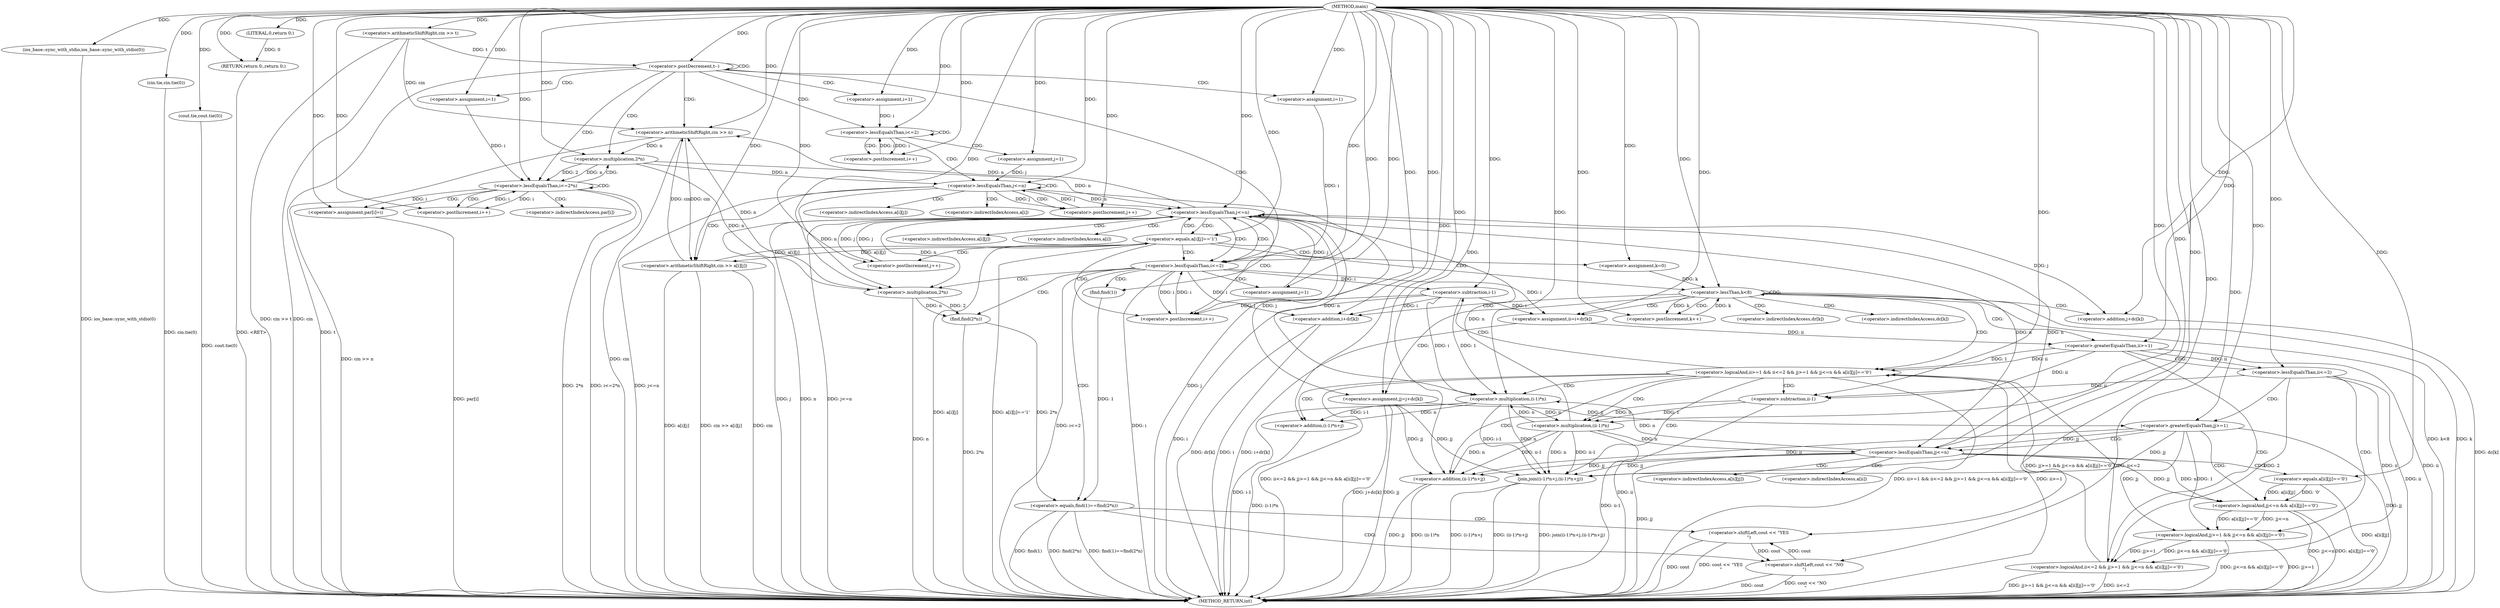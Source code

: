 digraph "main" {  
"1000134" [label = "(METHOD,main)" ]
"1000315" [label = "(METHOD_RETURN,int)" ]
"1000136" [label = "(ios_base::sync_with_stdio,ios_base::sync_with_stdio(0))" ]
"1000138" [label = "(cin.tie,cin.tie(0))" ]
"1000140" [label = "(cout.tie,cout.tie(0))" ]
"1000144" [label = "(<operator>.arithmeticShiftRight,cin >> t)" ]
"1000313" [label = "(RETURN,return 0;,return 0;)" ]
"1000148" [label = "(<operator>.postDecrement,t--)" ]
"1000314" [label = "(LITERAL,0,return 0;)" ]
"1000151" [label = "(<operator>.arithmeticShiftRight,cin >> n)" ]
"1000156" [label = "(<operator>.assignment,i=1)" ]
"1000159" [label = "(<operator>.lessEqualsThan,i<=2*n)" ]
"1000164" [label = "(<operator>.postIncrement,i++)" ]
"1000166" [label = "(<operator>.assignment,par[i]=i)" ]
"1000173" [label = "(<operator>.assignment,i=1)" ]
"1000176" [label = "(<operator>.lessEqualsThan,i<=2)" ]
"1000179" [label = "(<operator>.postIncrement,i++)" ]
"1000202" [label = "(<operator>.assignment,i=1)" ]
"1000205" [label = "(<operator>.lessEqualsThan,i<=2)" ]
"1000208" [label = "(<operator>.postIncrement,i++)" ]
"1000299" [label = "(<operator>.equals,find(1)==find(2*n))" ]
"1000306" [label = "(<operator>.shiftLeft,cout << \"YES\n\")" ]
"1000310" [label = "(<operator>.shiftLeft,cout << \"NO\n\")" ]
"1000161" [label = "(<operator>.multiplication,2*n)" ]
"1000184" [label = "(<operator>.assignment,j=1)" ]
"1000187" [label = "(<operator>.lessEqualsThan,j<=n)" ]
"1000190" [label = "(<operator>.postIncrement,j++)" ]
"1000213" [label = "(<operator>.assignment,j=1)" ]
"1000216" [label = "(<operator>.lessEqualsThan,j<=n)" ]
"1000219" [label = "(<operator>.postIncrement,j++)" ]
"1000300" [label = "(find,find(1))" ]
"1000302" [label = "(find,find(2*n))" ]
"1000193" [label = "(<operator>.arithmeticShiftRight,cin >> a[i][j])" ]
"1000303" [label = "(<operator>.multiplication,2*n)" ]
"1000223" [label = "(<operator>.equals,a[i][j]=='1')" ]
"1000233" [label = "(<operator>.assignment,k=0)" ]
"1000236" [label = "(<operator>.lessThan,k<8)" ]
"1000239" [label = "(<operator>.postIncrement,k++)" ]
"1000243" [label = "(<operator>.assignment,ii=i+dr[k])" ]
"1000251" [label = "(<operator>.assignment,jj=j+dc[k])" ]
"1000259" [label = "(<operator>.logicalAnd,ii>=1 && ii<=2 && jj>=1 && jj<=n && a[ii][jj]=='0')" ]
"1000245" [label = "(<operator>.addition,i+dr[k])" ]
"1000253" [label = "(<operator>.addition,j+dc[k])" ]
"1000283" [label = "(join,join((i-1)*n+j,(ii-1)*n+jj))" ]
"1000260" [label = "(<operator>.greaterEqualsThan,ii>=1)" ]
"1000263" [label = "(<operator>.logicalAnd,ii<=2 && jj>=1 && jj<=n && a[ii][jj]=='0')" ]
"1000264" [label = "(<operator>.lessEqualsThan,ii<=2)" ]
"1000267" [label = "(<operator>.logicalAnd,jj>=1 && jj<=n && a[ii][jj]=='0')" ]
"1000284" [label = "(<operator>.addition,(i-1)*n+j)" ]
"1000291" [label = "(<operator>.addition,(ii-1)*n+jj)" ]
"1000268" [label = "(<operator>.greaterEqualsThan,jj>=1)" ]
"1000271" [label = "(<operator>.logicalAnd,jj<=n && a[ii][jj]=='0')" ]
"1000285" [label = "(<operator>.multiplication,(i-1)*n)" ]
"1000292" [label = "(<operator>.multiplication,(ii-1)*n)" ]
"1000272" [label = "(<operator>.lessEqualsThan,jj<=n)" ]
"1000275" [label = "(<operator>.equals,a[ii][jj]=='0')" ]
"1000286" [label = "(<operator>.subtraction,i-1)" ]
"1000293" [label = "(<operator>.subtraction,ii-1)" ]
"1000167" [label = "(<operator>.indirectIndexAccess,par[i])" ]
"1000195" [label = "(<operator>.indirectIndexAccess,a[i][j])" ]
"1000196" [label = "(<operator>.indirectIndexAccess,a[i])" ]
"1000224" [label = "(<operator>.indirectIndexAccess,a[i][j])" ]
"1000225" [label = "(<operator>.indirectIndexAccess,a[i])" ]
"1000247" [label = "(<operator>.indirectIndexAccess,dr[k])" ]
"1000255" [label = "(<operator>.indirectIndexAccess,dc[k])" ]
"1000276" [label = "(<operator>.indirectIndexAccess,a[ii][jj])" ]
"1000277" [label = "(<operator>.indirectIndexAccess,a[ii])" ]
  "1000313" -> "1000315"  [ label = "DDG: <RET>"] 
  "1000136" -> "1000315"  [ label = "DDG: ios_base::sync_with_stdio(0)"] 
  "1000138" -> "1000315"  [ label = "DDG: cin.tie(0)"] 
  "1000140" -> "1000315"  [ label = "DDG: cout.tie(0)"] 
  "1000144" -> "1000315"  [ label = "DDG: cin"] 
  "1000144" -> "1000315"  [ label = "DDG: cin >> t"] 
  "1000148" -> "1000315"  [ label = "DDG: t"] 
  "1000151" -> "1000315"  [ label = "DDG: cin"] 
  "1000151" -> "1000315"  [ label = "DDG: cin >> n"] 
  "1000159" -> "1000315"  [ label = "DDG: 2*n"] 
  "1000159" -> "1000315"  [ label = "DDG: i<=2*n"] 
  "1000205" -> "1000315"  [ label = "DDG: i"] 
  "1000205" -> "1000315"  [ label = "DDG: i<=2"] 
  "1000299" -> "1000315"  [ label = "DDG: find(1)"] 
  "1000303" -> "1000315"  [ label = "DDG: n"] 
  "1000302" -> "1000315"  [ label = "DDG: 2*n"] 
  "1000299" -> "1000315"  [ label = "DDG: find(2*n)"] 
  "1000299" -> "1000315"  [ label = "DDG: find(1)==find(2*n)"] 
  "1000310" -> "1000315"  [ label = "DDG: cout"] 
  "1000310" -> "1000315"  [ label = "DDG: cout << \"NO\n\""] 
  "1000306" -> "1000315"  [ label = "DDG: cout"] 
  "1000306" -> "1000315"  [ label = "DDG: cout << \"YES\n\""] 
  "1000216" -> "1000315"  [ label = "DDG: j"] 
  "1000216" -> "1000315"  [ label = "DDG: n"] 
  "1000216" -> "1000315"  [ label = "DDG: j<=n"] 
  "1000223" -> "1000315"  [ label = "DDG: a[i][j]"] 
  "1000223" -> "1000315"  [ label = "DDG: a[i][j]=='1'"] 
  "1000236" -> "1000315"  [ label = "DDG: k"] 
  "1000236" -> "1000315"  [ label = "DDG: k<8"] 
  "1000245" -> "1000315"  [ label = "DDG: i"] 
  "1000245" -> "1000315"  [ label = "DDG: dr[k]"] 
  "1000243" -> "1000315"  [ label = "DDG: i+dr[k]"] 
  "1000251" -> "1000315"  [ label = "DDG: jj"] 
  "1000253" -> "1000315"  [ label = "DDG: dc[k]"] 
  "1000251" -> "1000315"  [ label = "DDG: j+dc[k]"] 
  "1000260" -> "1000315"  [ label = "DDG: ii"] 
  "1000259" -> "1000315"  [ label = "DDG: ii>=1"] 
  "1000264" -> "1000315"  [ label = "DDG: ii"] 
  "1000263" -> "1000315"  [ label = "DDG: ii<=2"] 
  "1000268" -> "1000315"  [ label = "DDG: jj"] 
  "1000267" -> "1000315"  [ label = "DDG: jj>=1"] 
  "1000272" -> "1000315"  [ label = "DDG: jj"] 
  "1000271" -> "1000315"  [ label = "DDG: jj<=n"] 
  "1000275" -> "1000315"  [ label = "DDG: a[ii][jj]"] 
  "1000271" -> "1000315"  [ label = "DDG: a[ii][jj]=='0'"] 
  "1000267" -> "1000315"  [ label = "DDG: jj<=n && a[ii][jj]=='0'"] 
  "1000263" -> "1000315"  [ label = "DDG: jj>=1 && jj<=n && a[ii][jj]=='0'"] 
  "1000259" -> "1000315"  [ label = "DDG: ii<=2 && jj>=1 && jj<=n && a[ii][jj]=='0'"] 
  "1000259" -> "1000315"  [ label = "DDG: ii>=1 && ii<=2 && jj>=1 && jj<=n && a[ii][jj]=='0'"] 
  "1000286" -> "1000315"  [ label = "DDG: i"] 
  "1000285" -> "1000315"  [ label = "DDG: i-1"] 
  "1000284" -> "1000315"  [ label = "DDG: (i-1)*n"] 
  "1000283" -> "1000315"  [ label = "DDG: (i-1)*n+j"] 
  "1000293" -> "1000315"  [ label = "DDG: ii"] 
  "1000292" -> "1000315"  [ label = "DDG: ii-1"] 
  "1000291" -> "1000315"  [ label = "DDG: (ii-1)*n"] 
  "1000291" -> "1000315"  [ label = "DDG: jj"] 
  "1000283" -> "1000315"  [ label = "DDG: (ii-1)*n+jj"] 
  "1000283" -> "1000315"  [ label = "DDG: join((i-1)*n+j,(ii-1)*n+jj)"] 
  "1000187" -> "1000315"  [ label = "DDG: j"] 
  "1000187" -> "1000315"  [ label = "DDG: j<=n"] 
  "1000193" -> "1000315"  [ label = "DDG: cin"] 
  "1000193" -> "1000315"  [ label = "DDG: a[i][j]"] 
  "1000193" -> "1000315"  [ label = "DDG: cin >> a[i][j]"] 
  "1000166" -> "1000315"  [ label = "DDG: par[i]"] 
  "1000314" -> "1000313"  [ label = "DDG: 0"] 
  "1000134" -> "1000313"  [ label = "DDG: "] 
  "1000134" -> "1000136"  [ label = "DDG: "] 
  "1000134" -> "1000138"  [ label = "DDG: "] 
  "1000134" -> "1000140"  [ label = "DDG: "] 
  "1000134" -> "1000144"  [ label = "DDG: "] 
  "1000134" -> "1000314"  [ label = "DDG: "] 
  "1000144" -> "1000148"  [ label = "DDG: t"] 
  "1000134" -> "1000148"  [ label = "DDG: "] 
  "1000144" -> "1000151"  [ label = "DDG: cin"] 
  "1000193" -> "1000151"  [ label = "DDG: cin"] 
  "1000134" -> "1000151"  [ label = "DDG: "] 
  "1000303" -> "1000151"  [ label = "DDG: n"] 
  "1000216" -> "1000151"  [ label = "DDG: n"] 
  "1000134" -> "1000156"  [ label = "DDG: "] 
  "1000159" -> "1000166"  [ label = "DDG: i"] 
  "1000134" -> "1000166"  [ label = "DDG: "] 
  "1000134" -> "1000173"  [ label = "DDG: "] 
  "1000134" -> "1000202"  [ label = "DDG: "] 
  "1000156" -> "1000159"  [ label = "DDG: i"] 
  "1000164" -> "1000159"  [ label = "DDG: i"] 
  "1000134" -> "1000159"  [ label = "DDG: "] 
  "1000161" -> "1000159"  [ label = "DDG: n"] 
  "1000161" -> "1000159"  [ label = "DDG: 2"] 
  "1000134" -> "1000164"  [ label = "DDG: "] 
  "1000159" -> "1000164"  [ label = "DDG: i"] 
  "1000173" -> "1000176"  [ label = "DDG: i"] 
  "1000179" -> "1000176"  [ label = "DDG: i"] 
  "1000134" -> "1000176"  [ label = "DDG: "] 
  "1000176" -> "1000179"  [ label = "DDG: i"] 
  "1000134" -> "1000179"  [ label = "DDG: "] 
  "1000202" -> "1000205"  [ label = "DDG: i"] 
  "1000208" -> "1000205"  [ label = "DDG: i"] 
  "1000134" -> "1000205"  [ label = "DDG: "] 
  "1000205" -> "1000208"  [ label = "DDG: i"] 
  "1000286" -> "1000208"  [ label = "DDG: i"] 
  "1000134" -> "1000208"  [ label = "DDG: "] 
  "1000300" -> "1000299"  [ label = "DDG: 1"] 
  "1000302" -> "1000299"  [ label = "DDG: 2*n"] 
  "1000310" -> "1000306"  [ label = "DDG: cout"] 
  "1000134" -> "1000306"  [ label = "DDG: "] 
  "1000134" -> "1000161"  [ label = "DDG: "] 
  "1000151" -> "1000161"  [ label = "DDG: n"] 
  "1000134" -> "1000184"  [ label = "DDG: "] 
  "1000134" -> "1000213"  [ label = "DDG: "] 
  "1000134" -> "1000300"  [ label = "DDG: "] 
  "1000303" -> "1000302"  [ label = "DDG: n"] 
  "1000303" -> "1000302"  [ label = "DDG: 2"] 
  "1000306" -> "1000310"  [ label = "DDG: cout"] 
  "1000134" -> "1000310"  [ label = "DDG: "] 
  "1000184" -> "1000187"  [ label = "DDG: j"] 
  "1000190" -> "1000187"  [ label = "DDG: j"] 
  "1000134" -> "1000187"  [ label = "DDG: "] 
  "1000161" -> "1000187"  [ label = "DDG: n"] 
  "1000187" -> "1000190"  [ label = "DDG: j"] 
  "1000134" -> "1000190"  [ label = "DDG: "] 
  "1000213" -> "1000216"  [ label = "DDG: j"] 
  "1000219" -> "1000216"  [ label = "DDG: j"] 
  "1000134" -> "1000216"  [ label = "DDG: "] 
  "1000161" -> "1000216"  [ label = "DDG: n"] 
  "1000272" -> "1000216"  [ label = "DDG: n"] 
  "1000292" -> "1000216"  [ label = "DDG: n"] 
  "1000187" -> "1000216"  [ label = "DDG: n"] 
  "1000216" -> "1000219"  [ label = "DDG: j"] 
  "1000134" -> "1000219"  [ label = "DDG: "] 
  "1000134" -> "1000303"  [ label = "DDG: "] 
  "1000161" -> "1000303"  [ label = "DDG: n"] 
  "1000216" -> "1000303"  [ label = "DDG: n"] 
  "1000187" -> "1000303"  [ label = "DDG: n"] 
  "1000151" -> "1000193"  [ label = "DDG: cin"] 
  "1000134" -> "1000193"  [ label = "DDG: "] 
  "1000223" -> "1000193"  [ label = "DDG: a[i][j]"] 
  "1000134" -> "1000233"  [ label = "DDG: "] 
  "1000193" -> "1000223"  [ label = "DDG: a[i][j]"] 
  "1000134" -> "1000223"  [ label = "DDG: "] 
  "1000233" -> "1000236"  [ label = "DDG: k"] 
  "1000239" -> "1000236"  [ label = "DDG: k"] 
  "1000134" -> "1000236"  [ label = "DDG: "] 
  "1000236" -> "1000239"  [ label = "DDG: k"] 
  "1000134" -> "1000239"  [ label = "DDG: "] 
  "1000205" -> "1000243"  [ label = "DDG: i"] 
  "1000286" -> "1000243"  [ label = "DDG: i"] 
  "1000134" -> "1000243"  [ label = "DDG: "] 
  "1000216" -> "1000251"  [ label = "DDG: j"] 
  "1000134" -> "1000251"  [ label = "DDG: "] 
  "1000205" -> "1000245"  [ label = "DDG: i"] 
  "1000286" -> "1000245"  [ label = "DDG: i"] 
  "1000134" -> "1000245"  [ label = "DDG: "] 
  "1000216" -> "1000253"  [ label = "DDG: j"] 
  "1000134" -> "1000253"  [ label = "DDG: "] 
  "1000260" -> "1000259"  [ label = "DDG: ii"] 
  "1000260" -> "1000259"  [ label = "DDG: 1"] 
  "1000263" -> "1000259"  [ label = "DDG: jj>=1 && jj<=n && a[ii][jj]=='0'"] 
  "1000263" -> "1000259"  [ label = "DDG: ii<=2"] 
  "1000243" -> "1000260"  [ label = "DDG: ii"] 
  "1000134" -> "1000260"  [ label = "DDG: "] 
  "1000264" -> "1000263"  [ label = "DDG: ii"] 
  "1000264" -> "1000263"  [ label = "DDG: 2"] 
  "1000267" -> "1000263"  [ label = "DDG: jj<=n && a[ii][jj]=='0'"] 
  "1000267" -> "1000263"  [ label = "DDG: jj>=1"] 
  "1000251" -> "1000283"  [ label = "DDG: jj"] 
  "1000268" -> "1000283"  [ label = "DDG: jj"] 
  "1000272" -> "1000283"  [ label = "DDG: jj"] 
  "1000134" -> "1000283"  [ label = "DDG: "] 
  "1000292" -> "1000283"  [ label = "DDG: n"] 
  "1000292" -> "1000283"  [ label = "DDG: ii-1"] 
  "1000285" -> "1000283"  [ label = "DDG: i-1"] 
  "1000285" -> "1000283"  [ label = "DDG: n"] 
  "1000260" -> "1000264"  [ label = "DDG: ii"] 
  "1000134" -> "1000264"  [ label = "DDG: "] 
  "1000268" -> "1000267"  [ label = "DDG: jj"] 
  "1000268" -> "1000267"  [ label = "DDG: 1"] 
  "1000271" -> "1000267"  [ label = "DDG: jj<=n"] 
  "1000271" -> "1000267"  [ label = "DDG: a[ii][jj]=='0'"] 
  "1000285" -> "1000284"  [ label = "DDG: i-1"] 
  "1000285" -> "1000284"  [ label = "DDG: n"] 
  "1000134" -> "1000284"  [ label = "DDG: "] 
  "1000292" -> "1000291"  [ label = "DDG: n"] 
  "1000292" -> "1000291"  [ label = "DDG: ii-1"] 
  "1000251" -> "1000291"  [ label = "DDG: jj"] 
  "1000268" -> "1000291"  [ label = "DDG: jj"] 
  "1000272" -> "1000291"  [ label = "DDG: jj"] 
  "1000134" -> "1000291"  [ label = "DDG: "] 
  "1000251" -> "1000268"  [ label = "DDG: jj"] 
  "1000134" -> "1000268"  [ label = "DDG: "] 
  "1000272" -> "1000271"  [ label = "DDG: jj"] 
  "1000272" -> "1000271"  [ label = "DDG: n"] 
  "1000275" -> "1000271"  [ label = "DDG: '0'"] 
  "1000275" -> "1000271"  [ label = "DDG: a[ii][jj]"] 
  "1000286" -> "1000285"  [ label = "DDG: i"] 
  "1000286" -> "1000285"  [ label = "DDG: 1"] 
  "1000216" -> "1000285"  [ label = "DDG: n"] 
  "1000272" -> "1000285"  [ label = "DDG: n"] 
  "1000292" -> "1000285"  [ label = "DDG: n"] 
  "1000134" -> "1000285"  [ label = "DDG: "] 
  "1000293" -> "1000292"  [ label = "DDG: 1"] 
  "1000293" -> "1000292"  [ label = "DDG: ii"] 
  "1000285" -> "1000292"  [ label = "DDG: n"] 
  "1000134" -> "1000292"  [ label = "DDG: "] 
  "1000268" -> "1000272"  [ label = "DDG: jj"] 
  "1000134" -> "1000272"  [ label = "DDG: "] 
  "1000216" -> "1000272"  [ label = "DDG: n"] 
  "1000292" -> "1000272"  [ label = "DDG: n"] 
  "1000134" -> "1000275"  [ label = "DDG: "] 
  "1000134" -> "1000286"  [ label = "DDG: "] 
  "1000205" -> "1000286"  [ label = "DDG: i"] 
  "1000260" -> "1000293"  [ label = "DDG: ii"] 
  "1000264" -> "1000293"  [ label = "DDG: ii"] 
  "1000134" -> "1000293"  [ label = "DDG: "] 
  "1000148" -> "1000156"  [ label = "CDG: "] 
  "1000148" -> "1000161"  [ label = "CDG: "] 
  "1000148" -> "1000148"  [ label = "CDG: "] 
  "1000148" -> "1000151"  [ label = "CDG: "] 
  "1000148" -> "1000176"  [ label = "CDG: "] 
  "1000148" -> "1000159"  [ label = "CDG: "] 
  "1000148" -> "1000205"  [ label = "CDG: "] 
  "1000148" -> "1000173"  [ label = "CDG: "] 
  "1000148" -> "1000202"  [ label = "CDG: "] 
  "1000159" -> "1000164"  [ label = "CDG: "] 
  "1000159" -> "1000161"  [ label = "CDG: "] 
  "1000159" -> "1000166"  [ label = "CDG: "] 
  "1000159" -> "1000167"  [ label = "CDG: "] 
  "1000159" -> "1000159"  [ label = "CDG: "] 
  "1000176" -> "1000179"  [ label = "CDG: "] 
  "1000176" -> "1000176"  [ label = "CDG: "] 
  "1000176" -> "1000187"  [ label = "CDG: "] 
  "1000176" -> "1000184"  [ label = "CDG: "] 
  "1000205" -> "1000302"  [ label = "CDG: "] 
  "1000205" -> "1000216"  [ label = "CDG: "] 
  "1000205" -> "1000300"  [ label = "CDG: "] 
  "1000205" -> "1000303"  [ label = "CDG: "] 
  "1000205" -> "1000213"  [ label = "CDG: "] 
  "1000205" -> "1000299"  [ label = "CDG: "] 
  "1000299" -> "1000310"  [ label = "CDG: "] 
  "1000299" -> "1000306"  [ label = "CDG: "] 
  "1000187" -> "1000190"  [ label = "CDG: "] 
  "1000187" -> "1000187"  [ label = "CDG: "] 
  "1000187" -> "1000195"  [ label = "CDG: "] 
  "1000187" -> "1000196"  [ label = "CDG: "] 
  "1000187" -> "1000193"  [ label = "CDG: "] 
  "1000216" -> "1000208"  [ label = "CDG: "] 
  "1000216" -> "1000224"  [ label = "CDG: "] 
  "1000216" -> "1000225"  [ label = "CDG: "] 
  "1000216" -> "1000205"  [ label = "CDG: "] 
  "1000216" -> "1000223"  [ label = "CDG: "] 
  "1000223" -> "1000233"  [ label = "CDG: "] 
  "1000223" -> "1000216"  [ label = "CDG: "] 
  "1000223" -> "1000219"  [ label = "CDG: "] 
  "1000223" -> "1000236"  [ label = "CDG: "] 
  "1000223" -> "1000208"  [ label = "CDG: "] 
  "1000223" -> "1000205"  [ label = "CDG: "] 
  "1000236" -> "1000260"  [ label = "CDG: "] 
  "1000236" -> "1000255"  [ label = "CDG: "] 
  "1000236" -> "1000243"  [ label = "CDG: "] 
  "1000236" -> "1000259"  [ label = "CDG: "] 
  "1000236" -> "1000251"  [ label = "CDG: "] 
  "1000236" -> "1000236"  [ label = "CDG: "] 
  "1000236" -> "1000245"  [ label = "CDG: "] 
  "1000236" -> "1000247"  [ label = "CDG: "] 
  "1000236" -> "1000239"  [ label = "CDG: "] 
  "1000236" -> "1000253"  [ label = "CDG: "] 
  "1000259" -> "1000285"  [ label = "CDG: "] 
  "1000259" -> "1000293"  [ label = "CDG: "] 
  "1000259" -> "1000291"  [ label = "CDG: "] 
  "1000259" -> "1000284"  [ label = "CDG: "] 
  "1000259" -> "1000292"  [ label = "CDG: "] 
  "1000259" -> "1000286"  [ label = "CDG: "] 
  "1000259" -> "1000283"  [ label = "CDG: "] 
  "1000260" -> "1000263"  [ label = "CDG: "] 
  "1000260" -> "1000264"  [ label = "CDG: "] 
  "1000264" -> "1000268"  [ label = "CDG: "] 
  "1000264" -> "1000267"  [ label = "CDG: "] 
  "1000268" -> "1000272"  [ label = "CDG: "] 
  "1000268" -> "1000271"  [ label = "CDG: "] 
  "1000272" -> "1000276"  [ label = "CDG: "] 
  "1000272" -> "1000277"  [ label = "CDG: "] 
  "1000272" -> "1000275"  [ label = "CDG: "] 
}
